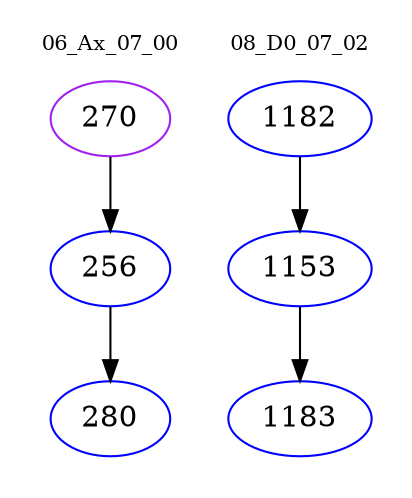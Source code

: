 digraph{
subgraph cluster_0 {
color = white
label = "06_Ax_07_00";
fontsize=10;
T0_270 [label="270", color="purple"]
T0_270 -> T0_256 [color="black"]
T0_256 [label="256", color="blue"]
T0_256 -> T0_280 [color="black"]
T0_280 [label="280", color="blue"]
}
subgraph cluster_1 {
color = white
label = "08_D0_07_02";
fontsize=10;
T1_1182 [label="1182", color="blue"]
T1_1182 -> T1_1153 [color="black"]
T1_1153 [label="1153", color="blue"]
T1_1153 -> T1_1183 [color="black"]
T1_1183 [label="1183", color="blue"]
}
}
